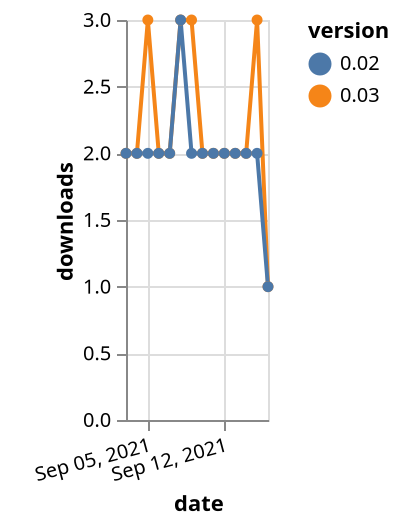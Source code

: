 {"$schema": "https://vega.github.io/schema/vega-lite/v5.json", "description": "A simple bar chart with embedded data.", "data": {"values": [{"date": "2021-09-03", "total": 2230, "delta": 2, "version": "0.03"}, {"date": "2021-09-04", "total": 2232, "delta": 2, "version": "0.03"}, {"date": "2021-09-05", "total": 2235, "delta": 3, "version": "0.03"}, {"date": "2021-09-06", "total": 2237, "delta": 2, "version": "0.03"}, {"date": "2021-09-07", "total": 2239, "delta": 2, "version": "0.03"}, {"date": "2021-09-08", "total": 2242, "delta": 3, "version": "0.03"}, {"date": "2021-09-09", "total": 2245, "delta": 3, "version": "0.03"}, {"date": "2021-09-10", "total": 2247, "delta": 2, "version": "0.03"}, {"date": "2021-09-11", "total": 2249, "delta": 2, "version": "0.03"}, {"date": "2021-09-12", "total": 2251, "delta": 2, "version": "0.03"}, {"date": "2021-09-13", "total": 2253, "delta": 2, "version": "0.03"}, {"date": "2021-09-14", "total": 2255, "delta": 2, "version": "0.03"}, {"date": "2021-09-15", "total": 2258, "delta": 3, "version": "0.03"}, {"date": "2021-09-16", "total": 2259, "delta": 1, "version": "0.03"}, {"date": "2021-09-03", "total": 3432, "delta": 2, "version": "0.02"}, {"date": "2021-09-04", "total": 3434, "delta": 2, "version": "0.02"}, {"date": "2021-09-05", "total": 3436, "delta": 2, "version": "0.02"}, {"date": "2021-09-06", "total": 3438, "delta": 2, "version": "0.02"}, {"date": "2021-09-07", "total": 3440, "delta": 2, "version": "0.02"}, {"date": "2021-09-08", "total": 3443, "delta": 3, "version": "0.02"}, {"date": "2021-09-09", "total": 3445, "delta": 2, "version": "0.02"}, {"date": "2021-09-10", "total": 3447, "delta": 2, "version": "0.02"}, {"date": "2021-09-11", "total": 3449, "delta": 2, "version": "0.02"}, {"date": "2021-09-12", "total": 3451, "delta": 2, "version": "0.02"}, {"date": "2021-09-13", "total": 3453, "delta": 2, "version": "0.02"}, {"date": "2021-09-14", "total": 3455, "delta": 2, "version": "0.02"}, {"date": "2021-09-15", "total": 3457, "delta": 2, "version": "0.02"}, {"date": "2021-09-16", "total": 3458, "delta": 1, "version": "0.02"}]}, "width": "container", "mark": {"type": "line", "point": {"filled": true}}, "encoding": {"x": {"field": "date", "type": "temporal", "timeUnit": "yearmonthdate", "title": "date", "axis": {"labelAngle": -15}}, "y": {"field": "delta", "type": "quantitative", "title": "downloads"}, "color": {"field": "version", "type": "nominal"}, "tooltip": {"field": "delta"}}}